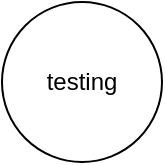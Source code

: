 <mxfile version="13.6.10" type="github">
  <diagram id="NMhrQw8z1PFQPTHyRNXi" name="Page-1">
    <mxGraphModel dx="1297" dy="824" grid="1" gridSize="10" guides="1" tooltips="1" connect="1" arrows="1" fold="1" page="1" pageScale="1" pageWidth="850" pageHeight="1100" math="0" shadow="0">
      <root>
        <mxCell id="0" />
        <mxCell id="1" parent="0" />
        <mxCell id="kCp0pPYI6X0vNHqOWzEt-1" value="testing" style="ellipse;whiteSpace=wrap;html=1;aspect=fixed;" vertex="1" parent="1">
          <mxGeometry x="130" y="210" width="80" height="80" as="geometry" />
        </mxCell>
      </root>
    </mxGraphModel>
  </diagram>
</mxfile>
